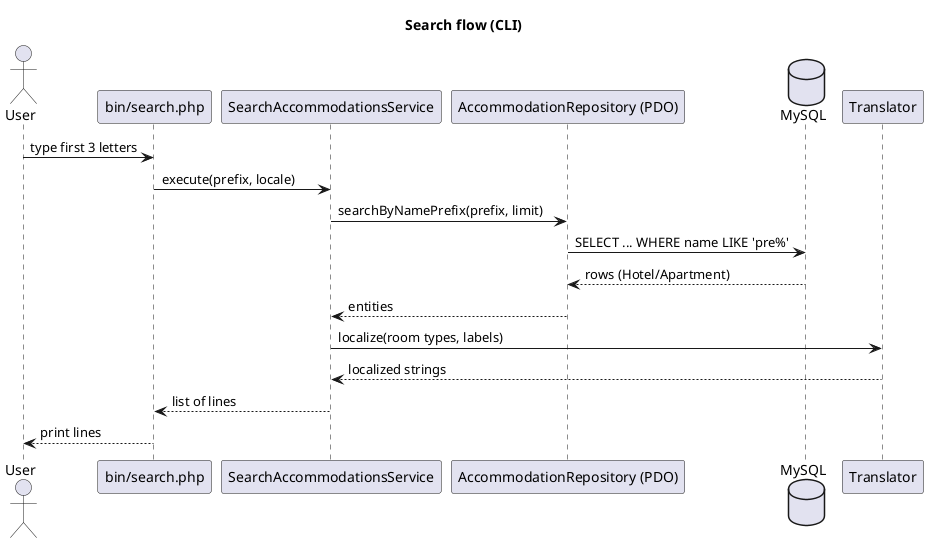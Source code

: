 @startuml
title Search flow (CLI)

actor User
participant CLI as "bin/search.php"
participant Service as "SearchAccommodationsService"
participant Repo as "AccommodationRepository (PDO)"
database DB as "MySQL"
participant I18N as "Translator"

User -> CLI: type first 3 letters
CLI -> Service: execute(prefix, locale)
Service -> Repo: searchByNamePrefix(prefix, limit)
Repo -> DB: SELECT ... WHERE name LIKE 'pre%'
DB --> Repo: rows (Hotel/Apartment)
Repo --> Service: entities
Service -> I18N: localize(room types, labels)
I18N --> Service: localized strings
Service --> CLI: list of lines
CLI --> User: print lines

@enduml


